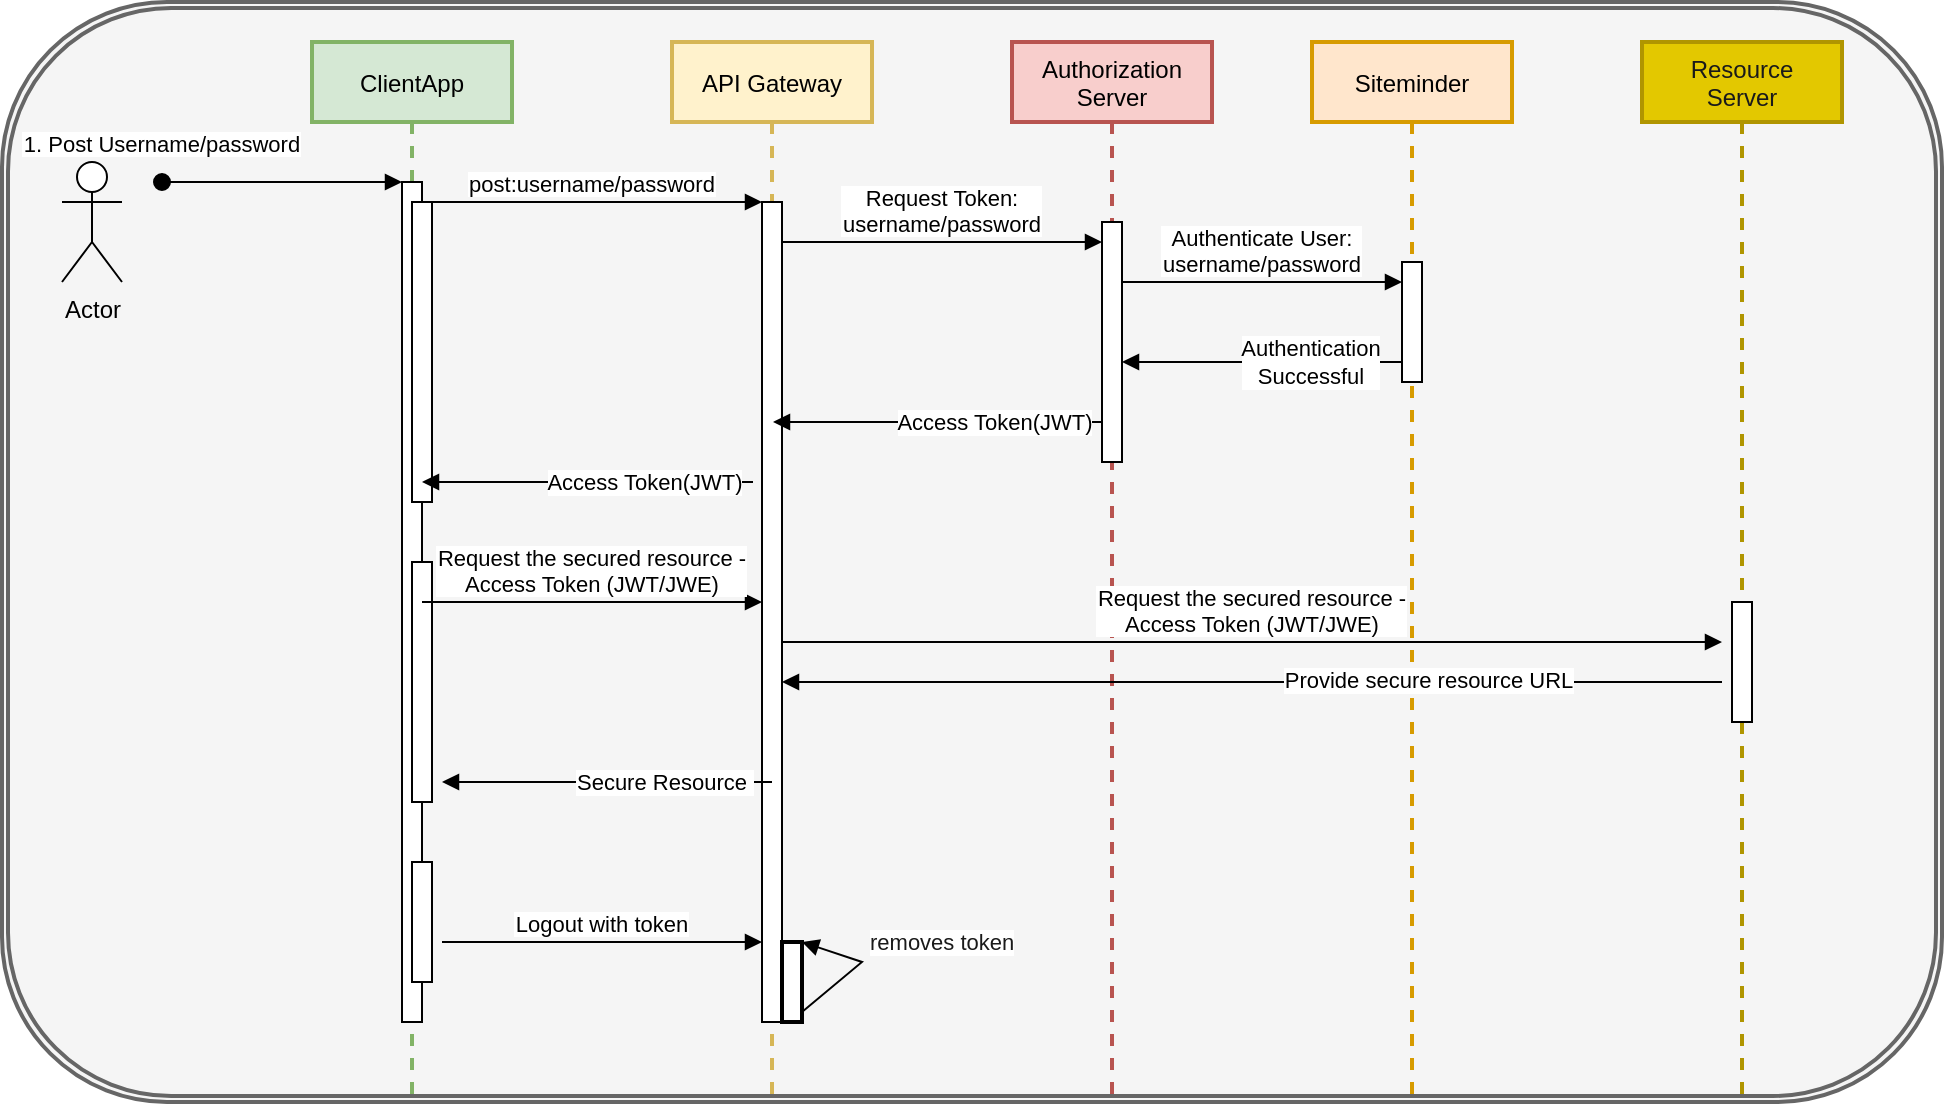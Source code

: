 <mxfile version="13.8.1" type="github">
  <diagram id="kgpKYQtTHZ0yAKxKKP6v" name="Page-1">
    <mxGraphModel dx="1422" dy="828" grid="1" gridSize="10" guides="1" tooltips="1" connect="1" arrows="1" fold="1" page="1" pageScale="1" pageWidth="1100" pageHeight="850" math="0" shadow="0">
      <root>
        <mxCell id="0" />
        <mxCell id="1" parent="0" />
        <mxCell id="0z_3Ow25wW-V6rZLYFoz-31" value="" style="shape=ext;double=1;rounded=1;whiteSpace=wrap;html=1;strokeWidth=2;fillColor=#f5f5f5;strokeColor=#666666;fontColor=#333333;" vertex="1" parent="1">
          <mxGeometry x="10" y="60" width="970" height="550" as="geometry" />
        </mxCell>
        <mxCell id="3nuBFxr9cyL0pnOWT2aG-1" value="ClientApp" style="shape=umlLifeline;perimeter=lifelinePerimeter;container=1;collapsible=0;recursiveResize=0;rounded=0;shadow=0;strokeWidth=2;fillColor=#d5e8d4;strokeColor=#82b366;" parent="1" vertex="1">
          <mxGeometry x="165" y="80" width="100" height="530" as="geometry" />
        </mxCell>
        <mxCell id="3nuBFxr9cyL0pnOWT2aG-2" value="" style="points=[];perimeter=orthogonalPerimeter;rounded=0;shadow=0;strokeWidth=1;" parent="3nuBFxr9cyL0pnOWT2aG-1" vertex="1">
          <mxGeometry x="45" y="70" width="10" height="420" as="geometry" />
        </mxCell>
        <mxCell id="3nuBFxr9cyL0pnOWT2aG-3" value="1. Post Username/password" style="verticalAlign=bottom;startArrow=oval;endArrow=block;startSize=8;shadow=0;strokeWidth=1;" parent="3nuBFxr9cyL0pnOWT2aG-1" target="3nuBFxr9cyL0pnOWT2aG-2" edge="1">
          <mxGeometry x="-1" y="10" relative="1" as="geometry">
            <mxPoint x="-75" y="70" as="sourcePoint" />
            <mxPoint as="offset" />
          </mxGeometry>
        </mxCell>
        <mxCell id="3nuBFxr9cyL0pnOWT2aG-4" value="" style="points=[];perimeter=orthogonalPerimeter;rounded=0;shadow=0;strokeWidth=1;" parent="3nuBFxr9cyL0pnOWT2aG-1" vertex="1">
          <mxGeometry x="50" y="80" width="10" height="150" as="geometry" />
        </mxCell>
        <mxCell id="0z_3Ow25wW-V6rZLYFoz-23" value="" style="points=[];perimeter=orthogonalPerimeter;rounded=0;shadow=0;strokeWidth=1;" vertex="1" parent="3nuBFxr9cyL0pnOWT2aG-1">
          <mxGeometry x="50" y="260" width="10" height="120" as="geometry" />
        </mxCell>
        <mxCell id="0z_3Ow25wW-V6rZLYFoz-32" value="" style="points=[];perimeter=orthogonalPerimeter;rounded=0;shadow=0;strokeWidth=1;" vertex="1" parent="3nuBFxr9cyL0pnOWT2aG-1">
          <mxGeometry x="50" y="410" width="10" height="60" as="geometry" />
        </mxCell>
        <mxCell id="3nuBFxr9cyL0pnOWT2aG-5" value="API Gateway" style="shape=umlLifeline;perimeter=lifelinePerimeter;container=1;collapsible=0;recursiveResize=0;rounded=0;shadow=0;strokeWidth=2;fillColor=#fff2cc;strokeColor=#d6b656;" parent="1" vertex="1">
          <mxGeometry x="345" y="80" width="100" height="530" as="geometry" />
        </mxCell>
        <mxCell id="3nuBFxr9cyL0pnOWT2aG-6" value="" style="points=[];perimeter=orthogonalPerimeter;rounded=0;shadow=0;strokeWidth=1;" parent="3nuBFxr9cyL0pnOWT2aG-5" vertex="1">
          <mxGeometry x="45" y="80" width="10" height="410" as="geometry" />
        </mxCell>
        <mxCell id="3nuBFxr9cyL0pnOWT2aG-8" value="post:username/password" style="verticalAlign=bottom;endArrow=block;entryX=0;entryY=0;shadow=0;strokeWidth=1;" parent="1" source="3nuBFxr9cyL0pnOWT2aG-2" target="3nuBFxr9cyL0pnOWT2aG-6" edge="1">
          <mxGeometry relative="1" as="geometry">
            <mxPoint x="320" y="160" as="sourcePoint" />
          </mxGeometry>
        </mxCell>
        <mxCell id="0z_3Ow25wW-V6rZLYFoz-1" value="Siteminder" style="shape=umlLifeline;perimeter=lifelinePerimeter;container=1;collapsible=0;recursiveResize=0;rounded=0;shadow=0;strokeWidth=2;fillColor=#ffe6cc;strokeColor=#d79b00;" vertex="1" parent="1">
          <mxGeometry x="665" y="80" width="100" height="530" as="geometry" />
        </mxCell>
        <mxCell id="0z_3Ow25wW-V6rZLYFoz-2" value="" style="points=[];perimeter=orthogonalPerimeter;rounded=0;shadow=0;strokeWidth=1;" vertex="1" parent="0z_3Ow25wW-V6rZLYFoz-1">
          <mxGeometry x="45" y="110" width="10" height="60" as="geometry" />
        </mxCell>
        <mxCell id="0z_3Ow25wW-V6rZLYFoz-3" value="Authorization&#xa;Server" style="shape=umlLifeline;perimeter=lifelinePerimeter;container=1;collapsible=0;recursiveResize=0;rounded=0;shadow=0;strokeWidth=2;fillColor=#f8cecc;strokeColor=#b85450;" vertex="1" parent="1">
          <mxGeometry x="515" y="80" width="100" height="530" as="geometry" />
        </mxCell>
        <mxCell id="0z_3Ow25wW-V6rZLYFoz-4" value="" style="points=[];perimeter=orthogonalPerimeter;rounded=0;shadow=0;strokeWidth=1;" vertex="1" parent="0z_3Ow25wW-V6rZLYFoz-3">
          <mxGeometry x="45" y="90" width="10" height="120" as="geometry" />
        </mxCell>
        <mxCell id="0z_3Ow25wW-V6rZLYFoz-5" value="Resource&#xa;Server" style="shape=umlLifeline;perimeter=lifelinePerimeter;container=1;collapsible=0;recursiveResize=0;rounded=0;shadow=0;strokeWidth=2;fillColor=#e3c800;strokeColor=#B09500;fontColor=#1A1A1A;" vertex="1" parent="1">
          <mxGeometry x="830" y="80" width="100" height="530" as="geometry" />
        </mxCell>
        <mxCell id="0z_3Ow25wW-V6rZLYFoz-6" value="" style="points=[];perimeter=orthogonalPerimeter;rounded=0;shadow=0;strokeWidth=1;" vertex="1" parent="0z_3Ow25wW-V6rZLYFoz-5">
          <mxGeometry x="45" y="280" width="10" height="60" as="geometry" />
        </mxCell>
        <mxCell id="0z_3Ow25wW-V6rZLYFoz-7" value="Request Token:&#xa;username/password" style="verticalAlign=bottom;endArrow=block;entryX=0;entryY=0;shadow=0;strokeWidth=1;" edge="1" parent="1">
          <mxGeometry relative="1" as="geometry">
            <mxPoint x="400" y="180" as="sourcePoint" />
            <mxPoint x="560" y="180.0" as="targetPoint" />
          </mxGeometry>
        </mxCell>
        <mxCell id="0z_3Ow25wW-V6rZLYFoz-8" value="Authenticate User:&#xa;username/password" style="verticalAlign=bottom;endArrow=block;shadow=0;strokeWidth=1;" edge="1" parent="1">
          <mxGeometry relative="1" as="geometry">
            <mxPoint x="570" y="200" as="sourcePoint" />
            <mxPoint x="710" y="200" as="targetPoint" />
          </mxGeometry>
        </mxCell>
        <mxCell id="0z_3Ow25wW-V6rZLYFoz-13" value="" style="endArrow=none;html=1;startArrow=block;startFill=1;" edge="1" parent="1">
          <mxGeometry width="50" height="50" relative="1" as="geometry">
            <mxPoint x="570" y="240" as="sourcePoint" />
            <mxPoint x="710" y="240" as="targetPoint" />
          </mxGeometry>
        </mxCell>
        <mxCell id="0z_3Ow25wW-V6rZLYFoz-14" value="Authentication&lt;br&gt;Successful" style="edgeLabel;html=1;align=center;verticalAlign=middle;resizable=0;points=[];" vertex="1" connectable="0" parent="0z_3Ow25wW-V6rZLYFoz-13">
          <mxGeometry x="0.343" relative="1" as="geometry">
            <mxPoint as="offset" />
          </mxGeometry>
        </mxCell>
        <mxCell id="0z_3Ow25wW-V6rZLYFoz-15" value="" style="endArrow=none;html=1;startArrow=block;startFill=1;" edge="1" parent="1" source="3nuBFxr9cyL0pnOWT2aG-5">
          <mxGeometry width="50" height="50" relative="1" as="geometry">
            <mxPoint x="420" y="270" as="sourcePoint" />
            <mxPoint x="560" y="270" as="targetPoint" />
          </mxGeometry>
        </mxCell>
        <mxCell id="0z_3Ow25wW-V6rZLYFoz-16" value="Access Token(JWT)" style="edgeLabel;html=1;align=center;verticalAlign=middle;resizable=0;points=[];" vertex="1" connectable="0" parent="0z_3Ow25wW-V6rZLYFoz-15">
          <mxGeometry x="0.343" relative="1" as="geometry">
            <mxPoint as="offset" />
          </mxGeometry>
        </mxCell>
        <mxCell id="0z_3Ow25wW-V6rZLYFoz-17" value="" style="endArrow=none;html=1;startArrow=block;startFill=1;" edge="1" parent="1">
          <mxGeometry width="50" height="50" relative="1" as="geometry">
            <mxPoint x="220" y="300" as="sourcePoint" />
            <mxPoint x="385.5" y="300" as="targetPoint" />
          </mxGeometry>
        </mxCell>
        <mxCell id="0z_3Ow25wW-V6rZLYFoz-18" value="Access Token(JWT)" style="edgeLabel;html=1;align=center;verticalAlign=middle;resizable=0;points=[];" vertex="1" connectable="0" parent="0z_3Ow25wW-V6rZLYFoz-17">
          <mxGeometry x="0.343" relative="1" as="geometry">
            <mxPoint as="offset" />
          </mxGeometry>
        </mxCell>
        <mxCell id="0z_3Ow25wW-V6rZLYFoz-22" value="Actor" style="shape=umlActor;verticalLabelPosition=bottom;verticalAlign=top;html=1;" vertex="1" parent="1">
          <mxGeometry x="40" y="140" width="30" height="60" as="geometry" />
        </mxCell>
        <mxCell id="0z_3Ow25wW-V6rZLYFoz-24" value="Request the secured resource - &#xa;Access Token (JWT/JWE)" style="verticalAlign=bottom;endArrow=block;shadow=0;strokeWidth=1;" edge="1" parent="1">
          <mxGeometry relative="1" as="geometry">
            <mxPoint x="220" y="360.0" as="sourcePoint" />
            <mxPoint x="390" y="360" as="targetPoint" />
          </mxGeometry>
        </mxCell>
        <mxCell id="0z_3Ow25wW-V6rZLYFoz-25" value="" style="endArrow=none;html=1;startArrow=block;startFill=1;" edge="1" parent="1" source="3nuBFxr9cyL0pnOWT2aG-6">
          <mxGeometry width="50" height="50" relative="1" as="geometry">
            <mxPoint x="220" y="400" as="sourcePoint" />
            <mxPoint x="870" y="400" as="targetPoint" />
          </mxGeometry>
        </mxCell>
        <mxCell id="0z_3Ow25wW-V6rZLYFoz-27" value="Provide secure resource URL" style="edgeLabel;html=1;align=center;verticalAlign=middle;resizable=0;points=[];" vertex="1" connectable="0" parent="0z_3Ow25wW-V6rZLYFoz-25">
          <mxGeometry x="0.375" y="1" relative="1" as="geometry">
            <mxPoint as="offset" />
          </mxGeometry>
        </mxCell>
        <mxCell id="0z_3Ow25wW-V6rZLYFoz-28" value="Request the secured resource - &#xa;Access Token (JWT/JWE)" style="verticalAlign=bottom;endArrow=block;shadow=0;strokeWidth=1;" edge="1" parent="1">
          <mxGeometry relative="1" as="geometry">
            <mxPoint x="400" y="380" as="sourcePoint" />
            <mxPoint x="870" y="380" as="targetPoint" />
          </mxGeometry>
        </mxCell>
        <mxCell id="0z_3Ow25wW-V6rZLYFoz-29" value="" style="endArrow=none;html=1;startArrow=block;startFill=1;" edge="1" parent="1">
          <mxGeometry width="50" height="50" relative="1" as="geometry">
            <mxPoint x="230" y="450" as="sourcePoint" />
            <mxPoint x="395" y="450" as="targetPoint" />
          </mxGeometry>
        </mxCell>
        <mxCell id="0z_3Ow25wW-V6rZLYFoz-30" value="Secure Resource&amp;nbsp;" style="edgeLabel;html=1;align=center;verticalAlign=middle;resizable=0;points=[];" vertex="1" connectable="0" parent="0z_3Ow25wW-V6rZLYFoz-29">
          <mxGeometry x="0.343" relative="1" as="geometry">
            <mxPoint as="offset" />
          </mxGeometry>
        </mxCell>
        <mxCell id="0z_3Ow25wW-V6rZLYFoz-33" value="Logout with token" style="verticalAlign=bottom;endArrow=block;shadow=0;strokeWidth=1;" edge="1" parent="1">
          <mxGeometry relative="1" as="geometry">
            <mxPoint x="230" y="530.0" as="sourcePoint" />
            <mxPoint x="390" y="530" as="targetPoint" />
          </mxGeometry>
        </mxCell>
        <mxCell id="0z_3Ow25wW-V6rZLYFoz-36" value="" style="html=1;points=[];perimeter=orthogonalPerimeter;strokeWidth=2;fontColor=#1A1A1A;" vertex="1" parent="1">
          <mxGeometry x="400" y="530" width="10" height="40" as="geometry" />
        </mxCell>
        <mxCell id="0z_3Ow25wW-V6rZLYFoz-37" value="removes token" style="edgeStyle=orthogonalEdgeStyle;html=1;align=left;spacingLeft=2;endArrow=block;rounded=0;entryX=1;entryY=0;fontColor=#1A1A1A;exitX=1;exitY=0.875;exitDx=0;exitDy=0;exitPerimeter=0;" edge="1" target="0z_3Ow25wW-V6rZLYFoz-36" parent="1" source="0z_3Ow25wW-V6rZLYFoz-36">
          <mxGeometry x="0.105" y="10" relative="1" as="geometry">
            <mxPoint x="405" y="510" as="sourcePoint" />
            <Array as="points">
              <mxPoint x="440" y="540" />
            </Array>
            <mxPoint x="3" y="-20" as="offset" />
          </mxGeometry>
        </mxCell>
      </root>
    </mxGraphModel>
  </diagram>
</mxfile>
